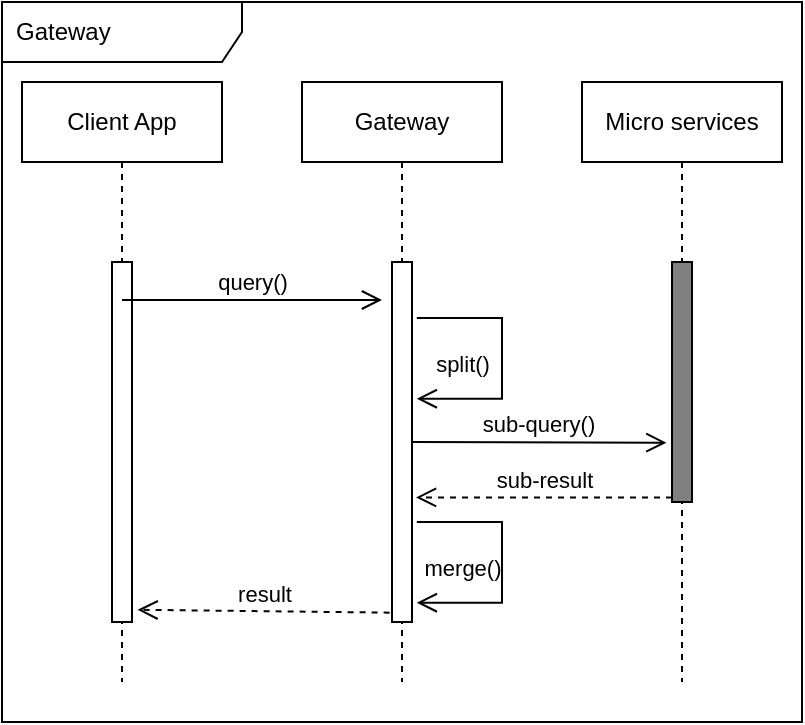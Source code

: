 <mxfile version="19.0.3" type="device" pages="3"><diagram id="w3oK-44DOqJzq7BDVZ5p" name="gateway"><mxGraphModel dx="1282" dy="878" grid="1" gridSize="10" guides="1" tooltips="1" connect="1" arrows="1" fold="1" page="1" pageScale="1" pageWidth="827" pageHeight="1169" math="0" shadow="0"><root><mxCell id="0"/><mxCell id="1" parent="0"/><mxCell id="sdjHtvaOoXgdpNShOija-1" value="Micro services" style="shape=umlLifeline;perimeter=lifelinePerimeter;whiteSpace=wrap;html=1;container=1;collapsible=0;recursiveResize=0;outlineConnect=0;" parent="1" vertex="1"><mxGeometry x="520" y="250" width="100" height="300" as="geometry"/></mxCell><mxCell id="sdjHtvaOoXgdpNShOija-2" value="" style="html=1;points=[];perimeter=orthogonalPerimeter;fillColor=#808080;" parent="sdjHtvaOoXgdpNShOija-1" vertex="1"><mxGeometry x="45" y="90" width="10" height="120" as="geometry"/></mxCell><mxCell id="AkrO31GpUz_B4U-qW6pQ-9" value="sub-query()" style="endArrow=open;startArrow=none;endFill=0;startFill=0;endSize=8;html=1;verticalAlign=bottom;labelBackgroundColor=none;strokeWidth=1;rounded=0;exitX=1.12;exitY=0.162;exitDx=0;exitDy=0;exitPerimeter=0;entryX=-0.16;entryY=0.165;entryDx=0;entryDy=0;entryPerimeter=0;" parent="sdjHtvaOoXgdpNShOija-1" edge="1"><mxGeometry width="160" relative="1" as="geometry"><mxPoint x="-85.0" y="180.0" as="sourcePoint"/><mxPoint x="42.2" y="180.36" as="targetPoint"/></mxGeometry></mxCell><mxCell id="sdjHtvaOoXgdpNShOija-3" value="Gateway" style="shape=umlLifeline;perimeter=lifelinePerimeter;whiteSpace=wrap;html=1;container=1;collapsible=0;recursiveResize=0;outlineConnect=0;" parent="1" vertex="1"><mxGeometry x="380" y="250" width="100" height="300" as="geometry"/></mxCell><mxCell id="sdjHtvaOoXgdpNShOija-4" value="" style="html=1;points=[];perimeter=orthogonalPerimeter;" parent="sdjHtvaOoXgdpNShOija-3" vertex="1"><mxGeometry x="45" y="90" width="10" height="180" as="geometry"/></mxCell><mxCell id="AkrO31GpUz_B4U-qW6pQ-8" value="split()" style="endArrow=open;startArrow=none;endFill=0;startFill=0;endSize=8;html=1;verticalAlign=bottom;labelBackgroundColor=none;strokeWidth=1;rounded=0;exitX=1.24;exitY=0.242;exitDx=0;exitDy=0;exitPerimeter=0;edgeStyle=orthogonalEdgeStyle;entryX=1.24;entryY=0.578;entryDx=0;entryDy=0;entryPerimeter=0;" parent="sdjHtvaOoXgdpNShOija-3" edge="1"><mxGeometry x="0.64" y="-8" width="160" relative="1" as="geometry"><mxPoint x="57.4" y="118.04" as="sourcePoint"/><mxPoint x="57.4" y="158.36" as="targetPoint"/><Array as="points"><mxPoint x="100" y="118"/><mxPoint x="100" y="158"/></Array><mxPoint as="offset"/></mxGeometry></mxCell><mxCell id="AkrO31GpUz_B4U-qW6pQ-11" value="merge()" style="endArrow=open;startArrow=none;endFill=0;startFill=0;endSize=8;html=1;verticalAlign=bottom;labelBackgroundColor=none;strokeWidth=1;rounded=0;exitX=1.24;exitY=0.242;exitDx=0;exitDy=0;exitPerimeter=0;edgeStyle=orthogonalEdgeStyle;entryX=1.24;entryY=0.578;entryDx=0;entryDy=0;entryPerimeter=0;" parent="sdjHtvaOoXgdpNShOija-3" edge="1"><mxGeometry x="0.64" y="-8" width="160" relative="1" as="geometry"><mxPoint x="57.4" y="220.04" as="sourcePoint"/><mxPoint x="57.4" y="260.36" as="targetPoint"/><Array as="points"><mxPoint x="100" y="220"/><mxPoint x="100" y="260"/></Array><mxPoint as="offset"/></mxGeometry></mxCell><mxCell id="AkrO31GpUz_B4U-qW6pQ-5" value="Client App" style="shape=umlLifeline;perimeter=lifelinePerimeter;whiteSpace=wrap;html=1;container=1;collapsible=0;recursiveResize=0;outlineConnect=0;" parent="1" vertex="1"><mxGeometry x="240" y="250" width="100" height="300" as="geometry"/></mxCell><mxCell id="AkrO31GpUz_B4U-qW6pQ-6" value="" style="html=1;points=[];perimeter=orthogonalPerimeter;" parent="AkrO31GpUz_B4U-qW6pQ-5" vertex="1"><mxGeometry x="45" y="90" width="10" height="180" as="geometry"/></mxCell><mxCell id="AkrO31GpUz_B4U-qW6pQ-7" value="query()" style="endArrow=open;startArrow=none;endFill=0;startFill=0;endSize=8;html=1;verticalAlign=bottom;labelBackgroundColor=none;strokeWidth=1;rounded=0;" parent="1" source="AkrO31GpUz_B4U-qW6pQ-5" edge="1"><mxGeometry width="160" relative="1" as="geometry"><mxPoint x="460" y="460" as="sourcePoint"/><mxPoint x="420" y="359" as="targetPoint"/></mxGeometry></mxCell><mxCell id="AkrO31GpUz_B4U-qW6pQ-10" value="sub-result" style="endArrow=open;startArrow=none;endFill=0;startFill=0;endSize=8;html=1;verticalAlign=bottom;labelBackgroundColor=none;strokeWidth=1;rounded=0;entryX=1.2;entryY=0.654;entryDx=0;entryDy=0;entryPerimeter=0;dashed=1;" parent="1" source="sdjHtvaOoXgdpNShOija-2" target="sdjHtvaOoXgdpNShOija-4" edge="1"><mxGeometry width="160" relative="1" as="geometry"><mxPoint x="640" y="440" as="sourcePoint"/><mxPoint x="572.2" y="440.36" as="targetPoint"/></mxGeometry></mxCell><mxCell id="AkrO31GpUz_B4U-qW6pQ-12" value="result" style="endArrow=open;startArrow=none;endFill=0;startFill=0;endSize=8;html=1;verticalAlign=bottom;labelBackgroundColor=none;strokeWidth=1;rounded=0;dashed=1;exitX=-0.12;exitY=0.974;exitDx=0;exitDy=0;exitPerimeter=0;entryX=1.28;entryY=0.966;entryDx=0;entryDy=0;entryPerimeter=0;" parent="1" source="sdjHtvaOoXgdpNShOija-4" target="AkrO31GpUz_B4U-qW6pQ-6" edge="1"><mxGeometry width="160" relative="1" as="geometry"><mxPoint x="575" y="467.72" as="sourcePoint"/><mxPoint x="360" y="480" as="targetPoint"/></mxGeometry></mxCell><mxCell id="eQjenCF2tA1ZMOC1beI8-1" value="Gateway" style="shape=umlFrame;whiteSpace=wrap;html=1;width=120;height=30;boundedLbl=1;verticalAlign=middle;align=left;spacingLeft=5;" vertex="1" parent="1"><mxGeometry x="230" y="210" width="400" height="360" as="geometry"/></mxCell></root></mxGraphModel></diagram><diagram id="-SXYHl12qHmwrfiMXkPe" name="component"><mxGraphModel dx="1068" dy="732" grid="1" gridSize="10" guides="1" tooltips="1" connect="1" arrows="1" fold="1" page="1" pageScale="1" pageWidth="850" pageHeight="1100" math="0" shadow="0"><root><mxCell id="0"/><mxCell id="1" parent="0"/><mxCell id="elNV1fIXkGzP4Hi5H6FA-21" value="Client App" style="shape=umlFrame;whiteSpace=wrap;html=1;width=120;height=30;boundedLbl=1;verticalAlign=middle;align=left;spacingLeft=5;" vertex="1" parent="1"><mxGeometry x="130" y="210" width="510" height="360" as="geometry"/></mxCell><mxCell id="elNV1fIXkGzP4Hi5H6FA-1" value="Component" style="shape=umlLifeline;perimeter=lifelinePerimeter;whiteSpace=wrap;html=1;container=1;collapsible=0;recursiveResize=0;outlineConnect=0;" vertex="1" parent="1"><mxGeometry x="310" y="250" width="100" height="310" as="geometry"/></mxCell><mxCell id="elNV1fIXkGzP4Hi5H6FA-2" value="" style="html=1;points=[];perimeter=orthogonalPerimeter;fillColor=#808080;" vertex="1" parent="elNV1fIXkGzP4Hi5H6FA-1"><mxGeometry x="45" y="90" width="10" height="220" as="geometry"/></mxCell><mxCell id="elNV1fIXkGzP4Hi5H6FA-9" value="components access" style="endArrow=open;startArrow=none;endFill=0;startFill=0;endSize=8;html=1;verticalAlign=bottom;labelBackgroundColor=none;strokeWidth=1;rounded=0;" edge="1" parent="elNV1fIXkGzP4Hi5H6FA-1"><mxGeometry width="160" relative="1" as="geometry"><mxPoint x="-62" y="120" as="sourcePoint"/><mxPoint x="43" y="120" as="targetPoint"/></mxGeometry></mxCell><mxCell id="elNV1fIXkGzP4Hi5H6FA-12" value="data access" style="endArrow=open;startArrow=none;endFill=0;startFill=0;endSize=8;html=1;verticalAlign=bottom;labelBackgroundColor=none;strokeWidth=1;rounded=0;" edge="1" parent="elNV1fIXkGzP4Hi5H6FA-1"><mxGeometry width="160" relative="1" as="geometry"><mxPoint x="57" y="130" as="sourcePoint"/><mxPoint x="152" y="130" as="targetPoint"/></mxGeometry></mxCell><mxCell id="elNV1fIXkGzP4Hi5H6FA-15" value="data result" style="endArrow=open;startArrow=none;endFill=0;startFill=0;endSize=8;html=1;verticalAlign=bottom;labelBackgroundColor=none;strokeWidth=1;rounded=0;dashed=1;" edge="1" parent="elNV1fIXkGzP4Hi5H6FA-1"><mxGeometry width="160" relative="1" as="geometry"><mxPoint x="150.0" y="174" as="sourcePoint"/><mxPoint x="60.0" y="174.0" as="targetPoint"/></mxGeometry></mxCell><mxCell id="elNV1fIXkGzP4Hi5H6FA-17" value="render" style="endArrow=open;startArrow=none;endFill=0;startFill=0;endSize=8;html=1;verticalAlign=bottom;labelBackgroundColor=none;strokeWidth=1;rounded=0;edgeStyle=orthogonalEdgeStyle;" edge="1" parent="elNV1fIXkGzP4Hi5H6FA-1"><mxGeometry x="0.2" width="160" relative="1" as="geometry"><mxPoint x="60" y="190" as="sourcePoint"/><mxPoint x="60" y="230" as="targetPoint"/><Array as="points"><mxPoint x="90" y="190"/><mxPoint x="90" y="230"/></Array><mxPoint as="offset"/></mxGeometry></mxCell><mxCell id="elNV1fIXkGzP4Hi5H6FA-18" value="render result" style="endArrow=open;startArrow=none;endFill=0;startFill=0;endSize=8;html=1;verticalAlign=bottom;labelBackgroundColor=none;strokeWidth=1;rounded=0;dashed=1;" edge="1" parent="elNV1fIXkGzP4Hi5H6FA-1"><mxGeometry width="160" relative="1" as="geometry"><mxPoint x="30.0" y="289" as="sourcePoint"/><mxPoint x="-60.0" y="289.0" as="targetPoint"/></mxGeometry></mxCell><mxCell id="elNV1fIXkGzP4Hi5H6FA-20" value="childs components access" style="endArrow=open;startArrow=none;endFill=0;startFill=0;endSize=8;html=1;verticalAlign=bottom;labelBackgroundColor=none;strokeWidth=1;rounded=0;edgeStyle=orthogonalEdgeStyle;" edge="1" parent="elNV1fIXkGzP4Hi5H6FA-1"><mxGeometry x="0.2" y="30" width="160" relative="1" as="geometry"><mxPoint x="60" y="240" as="sourcePoint"/><mxPoint x="60" y="280" as="targetPoint"/><Array as="points"><mxPoint x="90" y="240"/><mxPoint x="90" y="280"/></Array><mxPoint as="offset"/></mxGeometry></mxCell><mxCell id="elNV1fIXkGzP4Hi5H6FA-3" value="Page" style="shape=umlLifeline;perimeter=lifelinePerimeter;whiteSpace=wrap;html=1;container=1;collapsible=0;recursiveResize=0;outlineConnect=0;" vertex="1" parent="1"><mxGeometry x="190" y="250" width="100" height="300" as="geometry"/></mxCell><mxCell id="elNV1fIXkGzP4Hi5H6FA-4" value="" style="html=1;points=[];perimeter=orthogonalPerimeter;" vertex="1" parent="elNV1fIXkGzP4Hi5H6FA-3"><mxGeometry x="45" y="90" width="10" height="210" as="geometry"/></mxCell><mxCell id="elNV1fIXkGzP4Hi5H6FA-19" value="render result" style="endArrow=open;startArrow=none;endFill=0;startFill=0;endSize=8;html=1;verticalAlign=bottom;labelBackgroundColor=none;strokeWidth=1;rounded=0;dashed=1;" edge="1" parent="elNV1fIXkGzP4Hi5H6FA-3"><mxGeometry width="160" relative="1" as="geometry"><mxPoint x="30.0" y="296" as="sourcePoint"/><mxPoint x="-60.0" y="296.0" as="targetPoint"/></mxGeometry></mxCell><mxCell id="elNV1fIXkGzP4Hi5H6FA-5" value="API" style="shape=umlLifeline;perimeter=lifelinePerimeter;whiteSpace=wrap;html=1;container=1;collapsible=0;recursiveResize=0;outlineConnect=0;" vertex="1" parent="1"><mxGeometry x="530" y="250" width="100" height="300" as="geometry"/></mxCell><mxCell id="elNV1fIXkGzP4Hi5H6FA-6" value="" style="html=1;points=[];perimeter=orthogonalPerimeter;fillColor=#808080;" vertex="1" parent="elNV1fIXkGzP4Hi5H6FA-5"><mxGeometry x="45" y="90" width="10" height="120" as="geometry"/></mxCell><mxCell id="elNV1fIXkGzP4Hi5H6FA-14" value="result" style="endArrow=open;startArrow=none;endFill=0;startFill=0;endSize=8;html=1;verticalAlign=bottom;labelBackgroundColor=none;strokeWidth=1;rounded=0;dashed=1;" edge="1" parent="elNV1fIXkGzP4Hi5H6FA-5"><mxGeometry width="160" relative="1" as="geometry"><mxPoint x="40" y="164" as="sourcePoint"/><mxPoint x="-50.0" y="164.0" as="targetPoint"/></mxGeometry></mxCell><mxCell id="elNV1fIXkGzP4Hi5H6FA-8" value="page access" style="endArrow=open;startArrow=none;endFill=0;startFill=0;endSize=8;html=1;verticalAlign=bottom;labelBackgroundColor=none;strokeWidth=1;rounded=0;" edge="1" parent="1"><mxGeometry width="160" relative="1" as="geometry"><mxPoint x="130" y="360" as="sourcePoint"/><mxPoint x="235" y="360" as="targetPoint"/></mxGeometry></mxCell><mxCell id="elNV1fIXkGzP4Hi5H6FA-10" value="Cache" style="shape=umlLifeline;perimeter=lifelinePerimeter;whiteSpace=wrap;html=1;container=1;collapsible=0;recursiveResize=0;outlineConnect=0;" vertex="1" parent="1"><mxGeometry x="420" y="250" width="100" height="300" as="geometry"/></mxCell><mxCell id="elNV1fIXkGzP4Hi5H6FA-11" value="" style="html=1;points=[];perimeter=orthogonalPerimeter;fillColor=#808080;" vertex="1" parent="elNV1fIXkGzP4Hi5H6FA-10"><mxGeometry x="45" y="90" width="10" height="120" as="geometry"/></mxCell><mxCell id="elNV1fIXkGzP4Hi5H6FA-13" value="if expire or new" style="endArrow=open;startArrow=none;endFill=0;startFill=0;endSize=8;html=1;verticalAlign=bottom;labelBackgroundColor=none;strokeWidth=1;rounded=0;" edge="1" parent="elNV1fIXkGzP4Hi5H6FA-10"><mxGeometry width="160" relative="1" as="geometry"><mxPoint x="60" y="140" as="sourcePoint"/><mxPoint x="155" y="140" as="targetPoint"/></mxGeometry></mxCell></root></mxGraphModel></diagram><diagram id="Rs82rDQ2YepzGST1fAzY" name="service"><mxGraphModel dx="1068" dy="732" grid="1" gridSize="10" guides="1" tooltips="1" connect="1" arrows="1" fold="1" page="1" pageScale="1" pageWidth="850" pageHeight="1100" math="0" shadow="0"><root><mxCell id="0"/><mxCell id="1" parent="0"/><mxCell id="ff7T_M7mkXF0xawf7kGk-19" value="Micro service" style="shape=umlFrame;whiteSpace=wrap;html=1;width=120;height=30;boundedLbl=1;verticalAlign=middle;align=left;spacingLeft=5;" vertex="1" parent="1"><mxGeometry x="240" y="260" width="520" height="500" as="geometry"/></mxCell><mxCell id="ff7T_M7mkXF0xawf7kGk-1" value=":GraphQL" style="shape=umlLifeline;perimeter=lifelinePerimeter;whiteSpace=wrap;html=1;container=1;collapsible=0;recursiveResize=0;outlineConnect=0;" vertex="1" parent="1"><mxGeometry x="440" y="300" width="100" height="450" as="geometry"/></mxCell><mxCell id="ff7T_M7mkXF0xawf7kGk-2" value="" style="html=1;points=[];perimeter=orthogonalPerimeter;fillColor=#808080;" vertex="1" parent="ff7T_M7mkXF0xawf7kGk-1"><mxGeometry x="45" y="150" width="10" height="260" as="geometry"/></mxCell><mxCell id="ff7T_M7mkXF0xawf7kGk-10" value="query" style="endArrow=open;startArrow=none;endFill=0;startFill=0;endSize=8;html=1;verticalAlign=bottom;labelBackgroundColor=none;strokeWidth=1;rounded=0;" edge="1" parent="ff7T_M7mkXF0xawf7kGk-1"><mxGeometry width="160" relative="1" as="geometry"><mxPoint x="-73" y="170" as="sourcePoint"/><mxPoint x="42" y="170" as="targetPoint"/></mxGeometry></mxCell><mxCell id="ff7T_M7mkXF0xawf7kGk-11" value="tree parsing" style="endArrow=open;startArrow=none;endFill=0;startFill=0;endSize=8;html=1;verticalAlign=bottom;labelBackgroundColor=none;strokeWidth=1;rounded=0;edgeStyle=orthogonalEdgeStyle;" edge="1" parent="ff7T_M7mkXF0xawf7kGk-1"><mxGeometry width="160" relative="1" as="geometry"><mxPoint x="64.97" y="180" as="sourcePoint"/><mxPoint x="64.97" y="220" as="targetPoint"/><Array as="points"><mxPoint x="99.97" y="180"/><mxPoint x="99.97" y="220"/></Array></mxGeometry></mxCell><mxCell id="ff7T_M7mkXF0xawf7kGk-17" value="graphql resultt" style="html=1;verticalAlign=bottom;labelBackgroundColor=none;endArrow=open;endFill=0;dashed=1;rounded=0;" edge="1" parent="ff7T_M7mkXF0xawf7kGk-1"><mxGeometry width="160" relative="1" as="geometry"><mxPoint x="30" y="400" as="sourcePoint"/><mxPoint x="-70" y="400" as="targetPoint"/></mxGeometry></mxCell><mxCell id="ff7T_M7mkXF0xawf7kGk-3" value=":API" style="shape=umlLifeline;perimeter=lifelinePerimeter;whiteSpace=wrap;html=1;container=1;collapsible=0;recursiveResize=0;outlineConnect=0;" vertex="1" parent="1"><mxGeometry x="310" y="300" width="100" height="450" as="geometry"/></mxCell><mxCell id="ff7T_M7mkXF0xawf7kGk-4" value="" style="html=1;points=[];perimeter=orthogonalPerimeter;" vertex="1" parent="ff7T_M7mkXF0xawf7kGk-3"><mxGeometry x="45" y="90" width="10" height="350" as="geometry"/></mxCell><mxCell id="ff7T_M7mkXF0xawf7kGk-9" value="authentication" style="endArrow=open;startArrow=none;endFill=0;startFill=0;endSize=8;html=1;verticalAlign=bottom;labelBackgroundColor=none;strokeWidth=1;rounded=0;edgeStyle=orthogonalEdgeStyle;" edge="1" parent="ff7T_M7mkXF0xawf7kGk-3"><mxGeometry width="160" relative="1" as="geometry"><mxPoint x="55" y="110" as="sourcePoint"/><mxPoint x="55" y="150" as="targetPoint"/><Array as="points"><mxPoint x="90" y="110"/><mxPoint x="90" y="150"/></Array></mxGeometry></mxCell><mxCell id="ff7T_M7mkXF0xawf7kGk-18" value="sub resultt" style="html=1;verticalAlign=bottom;labelBackgroundColor=none;endArrow=open;endFill=0;dashed=1;rounded=0;" edge="1" parent="ff7T_M7mkXF0xawf7kGk-3"><mxGeometry width="160" relative="1" as="geometry"><mxPoint x="40" y="420" as="sourcePoint"/><mxPoint x="-70" y="420" as="targetPoint"/></mxGeometry></mxCell><mxCell id="ff7T_M7mkXF0xawf7kGk-5" value=":Resolver" style="shape=umlLifeline;perimeter=lifelinePerimeter;whiteSpace=wrap;html=1;container=1;collapsible=0;recursiveResize=0;outlineConnect=0;" vertex="1" parent="1"><mxGeometry x="570" y="300" width="100" height="450" as="geometry"/></mxCell><mxCell id="ff7T_M7mkXF0xawf7kGk-6" value="" style="html=1;points=[];perimeter=orthogonalPerimeter;fillColor=#808080;" vertex="1" parent="ff7T_M7mkXF0xawf7kGk-5"><mxGeometry x="45" y="220" width="10" height="180" as="geometry"/></mxCell><mxCell id="ff7T_M7mkXF0xawf7kGk-12" value="resolve root node" style="endArrow=open;startArrow=none;endFill=0;startFill=0;endSize=8;html=1;verticalAlign=bottom;labelBackgroundColor=none;strokeWidth=1;rounded=0;" edge="1" parent="ff7T_M7mkXF0xawf7kGk-5"><mxGeometry width="160" relative="1" as="geometry"><mxPoint x="-70" y="240" as="sourcePoint"/><mxPoint x="40" y="240" as="targetPoint"/></mxGeometry></mxCell><mxCell id="ff7T_M7mkXF0xawf7kGk-13" value="authorization" style="endArrow=open;startArrow=none;endFill=0;startFill=0;endSize=8;html=1;verticalAlign=bottom;labelBackgroundColor=none;strokeWidth=1;rounded=0;edgeStyle=orthogonalEdgeStyle;" edge="1" parent="ff7T_M7mkXF0xawf7kGk-5"><mxGeometry width="160" relative="1" as="geometry"><mxPoint x="58" y="243" as="sourcePoint"/><mxPoint x="58" y="283" as="targetPoint"/><Array as="points"><mxPoint x="93" y="243"/><mxPoint x="93" y="283"/></Array></mxGeometry></mxCell><mxCell id="ff7T_M7mkXF0xawf7kGk-14" value="resolve childs node" style="endArrow=open;startArrow=none;endFill=0;startFill=0;endSize=8;html=1;verticalAlign=bottom;labelBackgroundColor=none;strokeWidth=1;rounded=0;edgeStyle=orthogonalEdgeStyle;" edge="1" parent="ff7T_M7mkXF0xawf7kGk-5"><mxGeometry x="-0.036" y="35" width="160" relative="1" as="geometry"><mxPoint x="60" y="292" as="sourcePoint"/><mxPoint x="60" y="332" as="targetPoint"/><Array as="points"><mxPoint x="95" y="292"/><mxPoint x="95" y="332"/></Array><mxPoint as="offset"/></mxGeometry></mxCell><mxCell id="ff7T_M7mkXF0xawf7kGk-7" value="gateway sub-query" style="endArrow=open;startArrow=none;endFill=0;startFill=0;endSize=8;html=1;verticalAlign=bottom;labelBackgroundColor=none;strokeWidth=1;rounded=0;" edge="1" parent="1"><mxGeometry width="160" relative="1" as="geometry"><mxPoint x="240" y="400" as="sourcePoint"/><mxPoint x="355" y="400" as="targetPoint"/></mxGeometry></mxCell><mxCell id="ff7T_M7mkXF0xawf7kGk-15" value="childs result/ excute query" style="endArrow=open;startArrow=none;endFill=0;startFill=0;endSize=8;html=1;verticalAlign=bottom;labelBackgroundColor=none;strokeWidth=1;rounded=0;edgeStyle=orthogonalEdgeStyle;" edge="1" parent="1"><mxGeometry x="0.182" y="25" width="160" relative="1" as="geometry"><mxPoint x="630" y="640" as="sourcePoint"/><mxPoint x="630" y="680" as="targetPoint"/><Array as="points"><mxPoint x="665" y="640"/><mxPoint x="665" y="680"/></Array><mxPoint as="offset"/></mxGeometry></mxCell><mxCell id="ff7T_M7mkXF0xawf7kGk-16" value="tree result" style="html=1;verticalAlign=bottom;labelBackgroundColor=none;endArrow=open;endFill=0;dashed=1;rounded=0;" edge="1" parent="1"><mxGeometry width="160" relative="1" as="geometry"><mxPoint x="602" y="690" as="sourcePoint"/><mxPoint x="502" y="690" as="targetPoint"/></mxGeometry></mxCell></root></mxGraphModel></diagram></mxfile>
